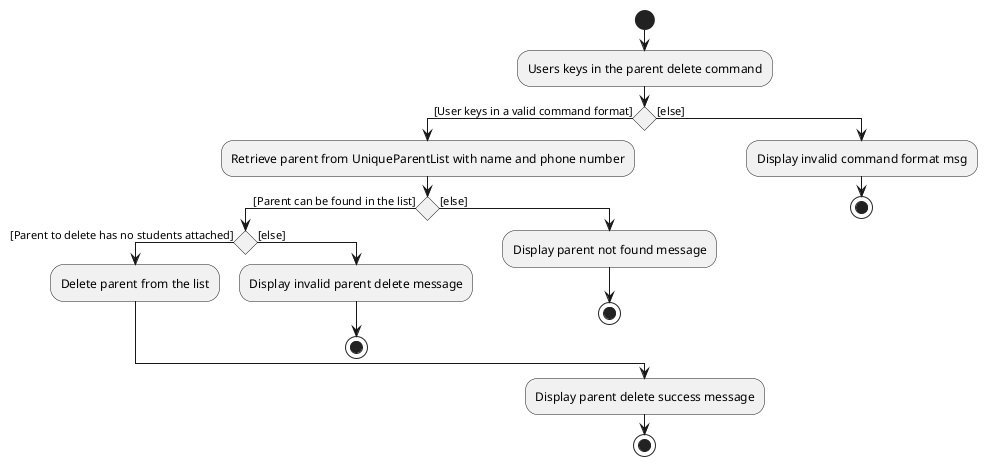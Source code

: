 @startuml
start
:Users keys in the parent delete command;

if () then ([User keys in a valid command format])
    :Retrieve parent from UniqueParentList with name and phone number;
    if () then ([Parent can be found in the list])
        if () then ([Parent to delete has no students attached])
            :Delete parent from the list;
            else ([else])
                :Display invalid parent delete message;
            stop
            endif
    else ([else])
        :Display parent not found message;
    stop
    endif
else ([else])
    :Display invalid command format msg;
stop
endif
:Display parent delete success message;
stop
@enduml
